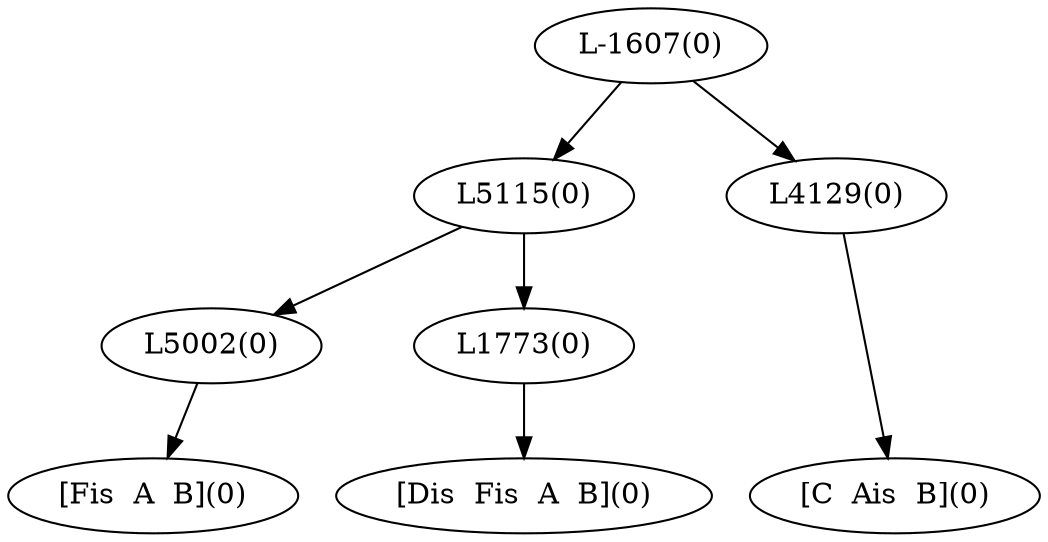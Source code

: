 digraph sample{
"L5002(0)"->"[Fis  A  B](0)"
"L1773(0)"->"[Dis  Fis  A  B](0)"
"L5115(0)"->"L5002(0)"
"L5115(0)"->"L1773(0)"
"L4129(0)"->"[C  Ais  B](0)"
"L-1607(0)"->"L5115(0)"
"L-1607(0)"->"L4129(0)"
{rank = min; "L-1607(0)"}
{rank = same; "L5115(0)"; "L4129(0)";}
{rank = same; "L5002(0)"; "L1773(0)";}
{rank = max; "[C  Ais  B](0)"; "[Dis  Fis  A  B](0)"; "[Fis  A  B](0)";}
}